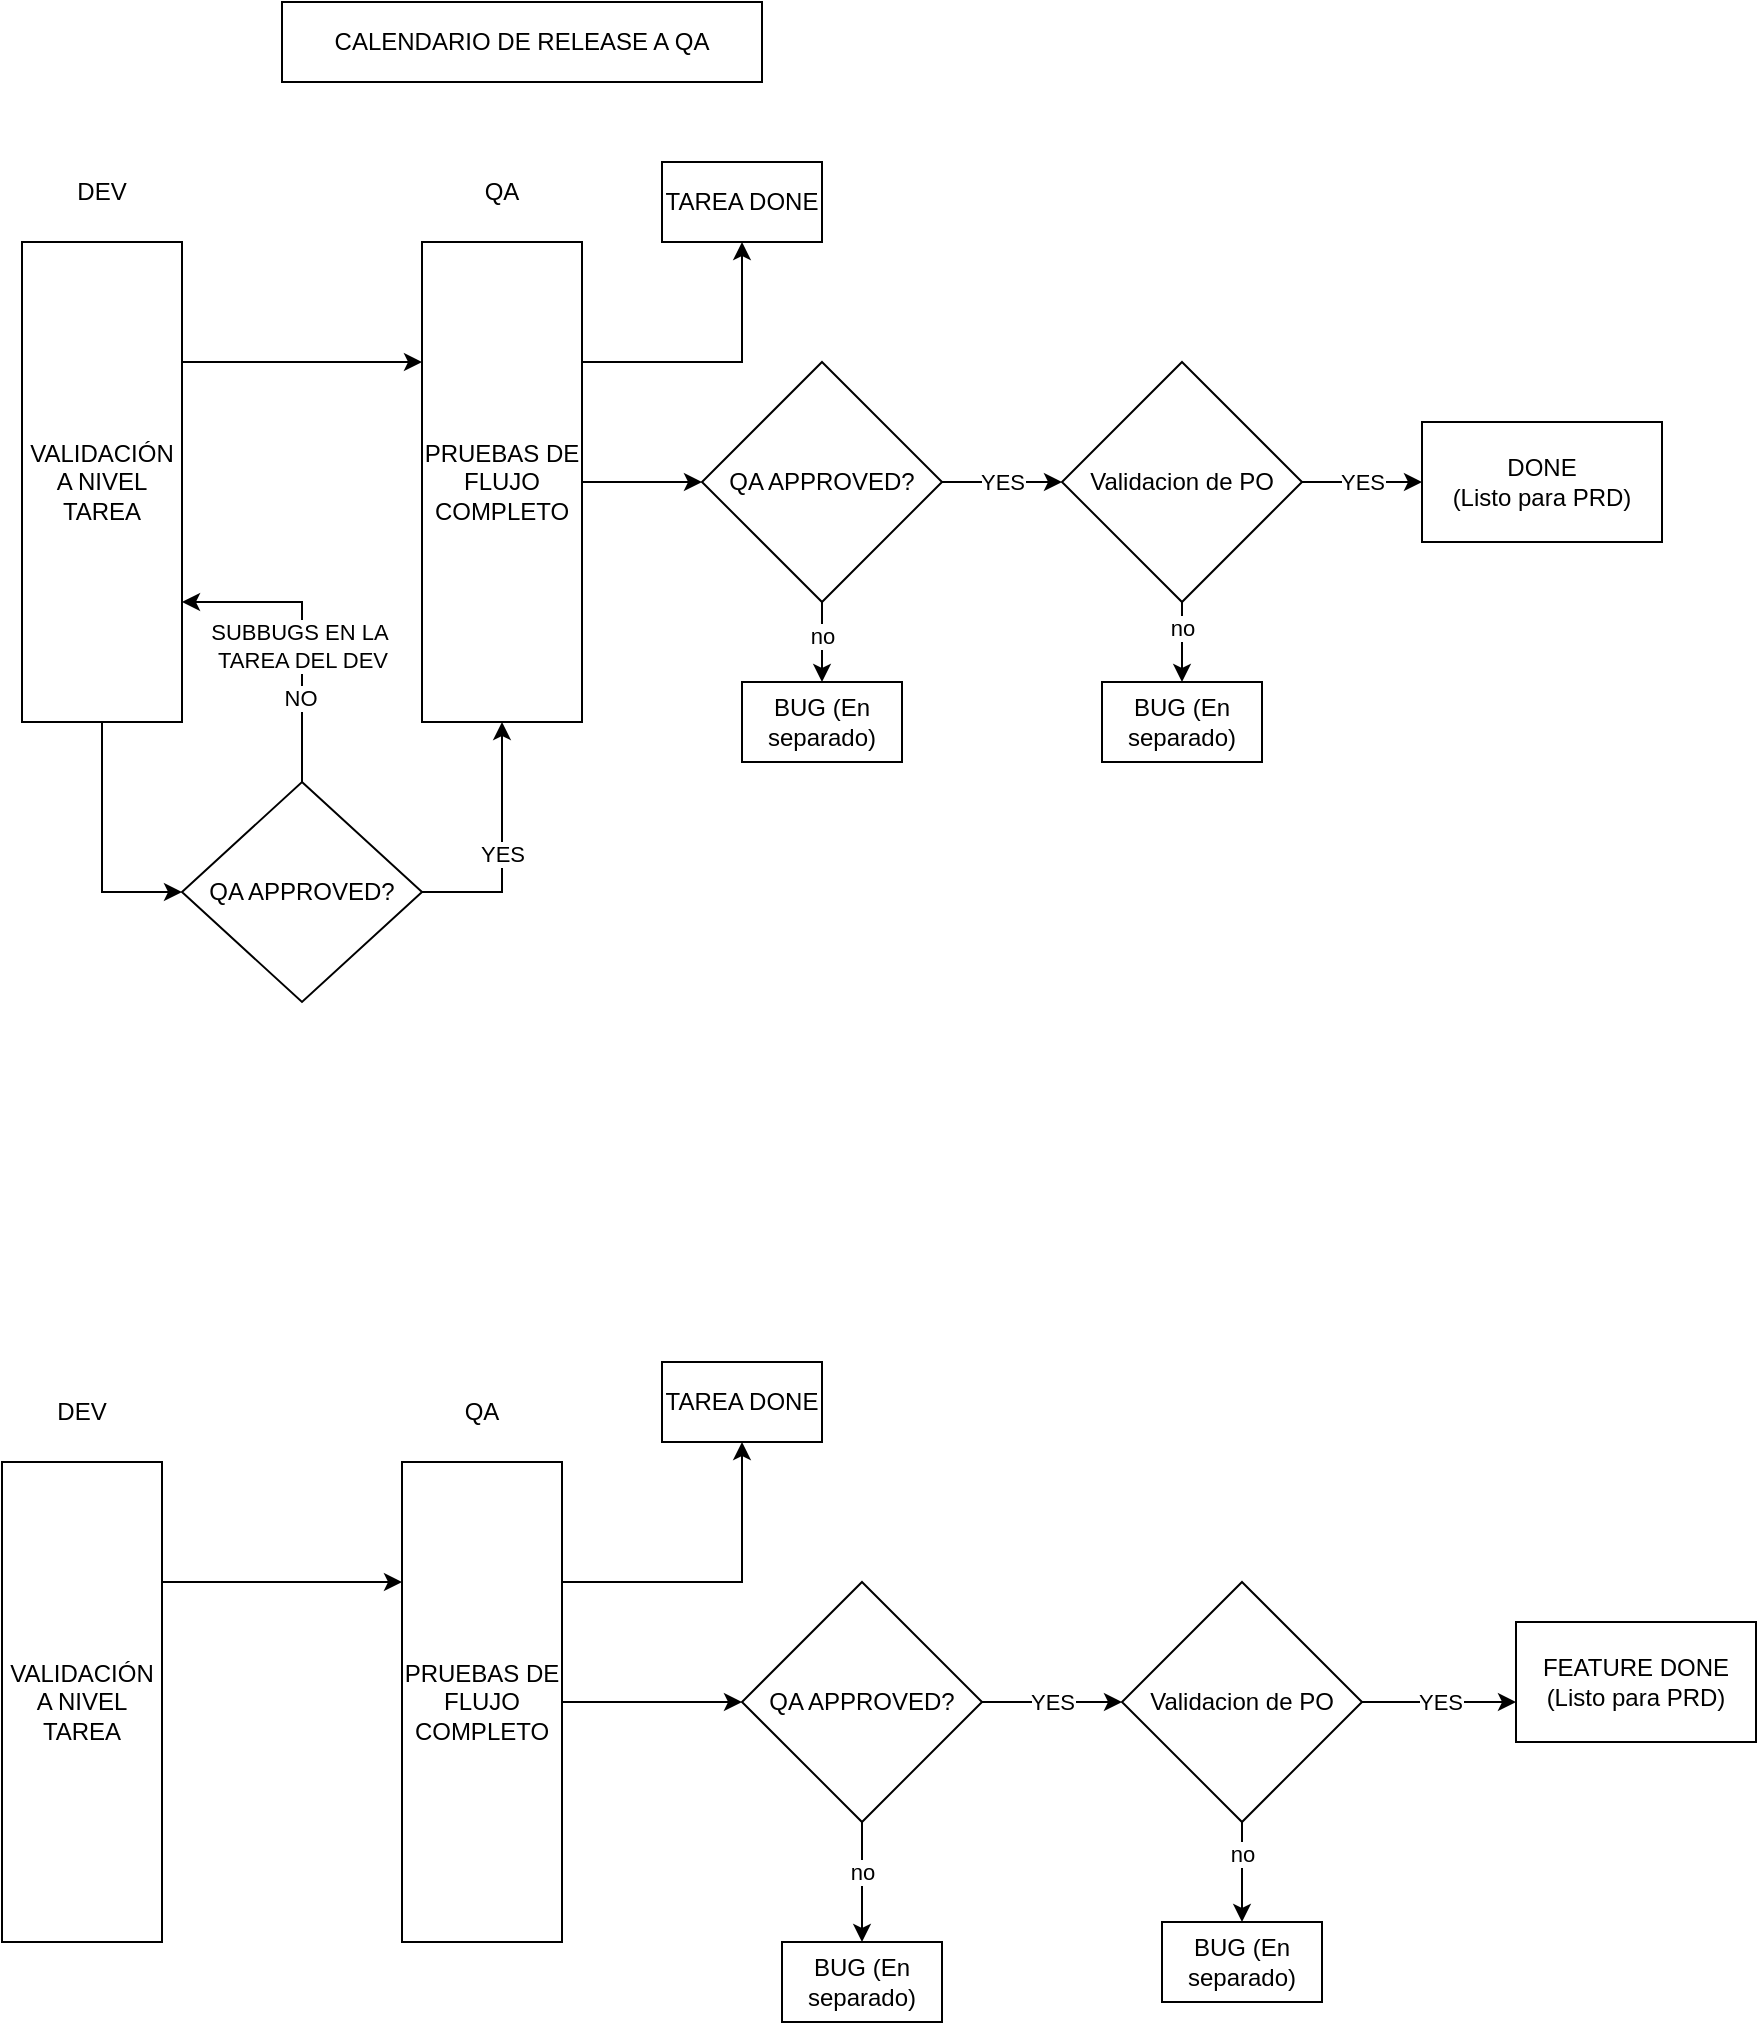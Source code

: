 <mxfile version="28.2.8">
  <diagram name="Página-1" id="94Hs0jSqABns5Plr52A2">
    <mxGraphModel dx="1084" dy="1868" grid="1" gridSize="10" guides="1" tooltips="1" connect="1" arrows="1" fold="1" page="1" pageScale="1" pageWidth="827" pageHeight="1169" math="0" shadow="0">
      <root>
        <mxCell id="0" />
        <mxCell id="1" parent="0" />
        <mxCell id="X7nGWNbRD7jr5Z3X3WkC-9" style="edgeStyle=orthogonalEdgeStyle;rounded=0;orthogonalLoop=1;jettySize=auto;html=1;exitX=1;exitY=0.25;exitDx=0;exitDy=0;entryX=0;entryY=0.25;entryDx=0;entryDy=0;" parent="1" source="X7nGWNbRD7jr5Z3X3WkC-2" target="X7nGWNbRD7jr5Z3X3WkC-3" edge="1">
          <mxGeometry relative="1" as="geometry" />
        </mxCell>
        <mxCell id="X7nGWNbRD7jr5Z3X3WkC-17" style="edgeStyle=orthogonalEdgeStyle;rounded=0;orthogonalLoop=1;jettySize=auto;html=1;entryX=0;entryY=0.5;entryDx=0;entryDy=0;" parent="1" source="X7nGWNbRD7jr5Z3X3WkC-2" target="X7nGWNbRD7jr5Z3X3WkC-16" edge="1">
          <mxGeometry relative="1" as="geometry" />
        </mxCell>
        <mxCell id="X7nGWNbRD7jr5Z3X3WkC-2" value="VALIDACIÓN A NIVEL TAREA" style="rounded=0;whiteSpace=wrap;html=1;" parent="1" vertex="1">
          <mxGeometry x="80" y="80" width="80" height="240" as="geometry" />
        </mxCell>
        <mxCell id="X7nGWNbRD7jr5Z3X3WkC-26" style="edgeStyle=orthogonalEdgeStyle;rounded=0;orthogonalLoop=1;jettySize=auto;html=1;entryX=0;entryY=0.5;entryDx=0;entryDy=0;" parent="1" source="X7nGWNbRD7jr5Z3X3WkC-3" target="X7nGWNbRD7jr5Z3X3WkC-25" edge="1">
          <mxGeometry relative="1" as="geometry" />
        </mxCell>
        <mxCell id="X7nGWNbRD7jr5Z3X3WkC-70" style="edgeStyle=orthogonalEdgeStyle;rounded=0;orthogonalLoop=1;jettySize=auto;html=1;exitX=1;exitY=0.25;exitDx=0;exitDy=0;entryX=0.5;entryY=1;entryDx=0;entryDy=0;" parent="1" source="X7nGWNbRD7jr5Z3X3WkC-3" target="X7nGWNbRD7jr5Z3X3WkC-69" edge="1">
          <mxGeometry relative="1" as="geometry" />
        </mxCell>
        <mxCell id="X7nGWNbRD7jr5Z3X3WkC-3" value="PRUEBAS DE FLUJO COMPLETO" style="rounded=0;whiteSpace=wrap;html=1;" parent="1" vertex="1">
          <mxGeometry x="280" y="80" width="80" height="240" as="geometry" />
        </mxCell>
        <mxCell id="X7nGWNbRD7jr5Z3X3WkC-6" value="DEV" style="text;html=1;whiteSpace=wrap;strokeColor=none;fillColor=none;align=center;verticalAlign=middle;rounded=0;" parent="1" vertex="1">
          <mxGeometry x="90" y="40" width="60" height="30" as="geometry" />
        </mxCell>
        <mxCell id="X7nGWNbRD7jr5Z3X3WkC-7" value="QA" style="text;html=1;whiteSpace=wrap;strokeColor=none;fillColor=none;align=center;verticalAlign=middle;rounded=0;" parent="1" vertex="1">
          <mxGeometry x="290" y="40" width="60" height="30" as="geometry" />
        </mxCell>
        <mxCell id="X7nGWNbRD7jr5Z3X3WkC-18" style="edgeStyle=orthogonalEdgeStyle;rounded=0;orthogonalLoop=1;jettySize=auto;html=1;entryX=0.5;entryY=1;entryDx=0;entryDy=0;exitX=1;exitY=0.5;exitDx=0;exitDy=0;" parent="1" source="X7nGWNbRD7jr5Z3X3WkC-16" target="X7nGWNbRD7jr5Z3X3WkC-3" edge="1">
          <mxGeometry relative="1" as="geometry" />
        </mxCell>
        <mxCell id="X7nGWNbRD7jr5Z3X3WkC-20" value="YES" style="edgeLabel;html=1;align=center;verticalAlign=middle;resizable=0;points=[];" parent="X7nGWNbRD7jr5Z3X3WkC-18" vertex="1" connectable="0">
          <mxGeometry x="-0.056" relative="1" as="geometry">
            <mxPoint as="offset" />
          </mxGeometry>
        </mxCell>
        <mxCell id="X7nGWNbRD7jr5Z3X3WkC-19" style="edgeStyle=orthogonalEdgeStyle;rounded=0;orthogonalLoop=1;jettySize=auto;html=1;entryX=1;entryY=0.75;entryDx=0;entryDy=0;" parent="1" source="X7nGWNbRD7jr5Z3X3WkC-16" target="X7nGWNbRD7jr5Z3X3WkC-2" edge="1">
          <mxGeometry relative="1" as="geometry" />
        </mxCell>
        <mxCell id="X7nGWNbRD7jr5Z3X3WkC-21" value="NO" style="edgeLabel;html=1;align=center;verticalAlign=middle;resizable=0;points=[];" parent="X7nGWNbRD7jr5Z3X3WkC-19" vertex="1" connectable="0">
          <mxGeometry x="-0.44" y="1" relative="1" as="geometry">
            <mxPoint as="offset" />
          </mxGeometry>
        </mxCell>
        <mxCell id="X7nGWNbRD7jr5Z3X3WkC-24" value="SUBBUGS EN LA&amp;nbsp;&lt;div&gt;TAREA DEL DEV&lt;/div&gt;" style="edgeLabel;html=1;align=center;verticalAlign=middle;resizable=0;points=[];" parent="X7nGWNbRD7jr5Z3X3WkC-19" vertex="1" connectable="0">
          <mxGeometry x="-0.073" relative="1" as="geometry">
            <mxPoint y="1" as="offset" />
          </mxGeometry>
        </mxCell>
        <mxCell id="X7nGWNbRD7jr5Z3X3WkC-16" value="QA APPROVED?" style="rhombus;whiteSpace=wrap;html=1;" parent="1" vertex="1">
          <mxGeometry x="160" y="350" width="120" height="110" as="geometry" />
        </mxCell>
        <mxCell id="X7nGWNbRD7jr5Z3X3WkC-29" style="edgeStyle=orthogonalEdgeStyle;rounded=0;orthogonalLoop=1;jettySize=auto;html=1;entryX=0.5;entryY=0;entryDx=0;entryDy=0;" parent="1" source="X7nGWNbRD7jr5Z3X3WkC-25" target="X7nGWNbRD7jr5Z3X3WkC-30" edge="1">
          <mxGeometry relative="1" as="geometry">
            <mxPoint x="480" y="290" as="targetPoint" />
          </mxGeometry>
        </mxCell>
        <mxCell id="X7nGWNbRD7jr5Z3X3WkC-37" value="no" style="edgeLabel;html=1;align=center;verticalAlign=middle;resizable=0;points=[];" parent="X7nGWNbRD7jr5Z3X3WkC-29" vertex="1" connectable="0">
          <mxGeometry x="-0.175" relative="1" as="geometry">
            <mxPoint as="offset" />
          </mxGeometry>
        </mxCell>
        <mxCell id="X7nGWNbRD7jr5Z3X3WkC-32" value="YES" style="edgeStyle=orthogonalEdgeStyle;rounded=0;orthogonalLoop=1;jettySize=auto;html=1;" parent="1" source="X7nGWNbRD7jr5Z3X3WkC-25" target="X7nGWNbRD7jr5Z3X3WkC-31" edge="1">
          <mxGeometry relative="1" as="geometry" />
        </mxCell>
        <mxCell id="X7nGWNbRD7jr5Z3X3WkC-25" value="QA APPROVED?" style="rhombus;whiteSpace=wrap;html=1;" parent="1" vertex="1">
          <mxGeometry x="420" y="140" width="120" height="120" as="geometry" />
        </mxCell>
        <mxCell id="X7nGWNbRD7jr5Z3X3WkC-30" value="BUG (En separado)" style="rounded=0;whiteSpace=wrap;html=1;" parent="1" vertex="1">
          <mxGeometry x="440" y="300" width="80" height="40" as="geometry" />
        </mxCell>
        <mxCell id="X7nGWNbRD7jr5Z3X3WkC-34" value="YES" style="edgeStyle=orthogonalEdgeStyle;rounded=0;orthogonalLoop=1;jettySize=auto;html=1;" parent="1" source="X7nGWNbRD7jr5Z3X3WkC-31" target="X7nGWNbRD7jr5Z3X3WkC-33" edge="1">
          <mxGeometry relative="1" as="geometry">
            <Array as="points">
              <mxPoint x="740" y="200" />
              <mxPoint x="740" y="200" />
            </Array>
          </mxGeometry>
        </mxCell>
        <mxCell id="X7nGWNbRD7jr5Z3X3WkC-35" style="edgeStyle=orthogonalEdgeStyle;rounded=0;orthogonalLoop=1;jettySize=auto;html=1;entryX=0.5;entryY=0;entryDx=0;entryDy=0;" parent="1" source="X7nGWNbRD7jr5Z3X3WkC-31" target="X7nGWNbRD7jr5Z3X3WkC-36" edge="1">
          <mxGeometry relative="1" as="geometry">
            <mxPoint x="650" y="300" as="targetPoint" />
          </mxGeometry>
        </mxCell>
        <mxCell id="X7nGWNbRD7jr5Z3X3WkC-38" value="no" style="edgeLabel;html=1;align=center;verticalAlign=middle;resizable=0;points=[];" parent="X7nGWNbRD7jr5Z3X3WkC-35" vertex="1" connectable="0">
          <mxGeometry x="-0.375" relative="1" as="geometry">
            <mxPoint as="offset" />
          </mxGeometry>
        </mxCell>
        <mxCell id="X7nGWNbRD7jr5Z3X3WkC-31" value="Validacion de PO" style="rhombus;whiteSpace=wrap;html=1;" parent="1" vertex="1">
          <mxGeometry x="600" y="140" width="120" height="120" as="geometry" />
        </mxCell>
        <mxCell id="X7nGWNbRD7jr5Z3X3WkC-33" value="DONE &lt;br&gt;(Listo para PRD)" style="whiteSpace=wrap;html=1;" parent="1" vertex="1">
          <mxGeometry x="780" y="170" width="120" height="60" as="geometry" />
        </mxCell>
        <mxCell id="X7nGWNbRD7jr5Z3X3WkC-36" value="BUG (En separado)" style="rounded=0;whiteSpace=wrap;html=1;" parent="1" vertex="1">
          <mxGeometry x="620" y="300" width="80" height="40" as="geometry" />
        </mxCell>
        <mxCell id="X7nGWNbRD7jr5Z3X3WkC-40" style="edgeStyle=orthogonalEdgeStyle;rounded=0;orthogonalLoop=1;jettySize=auto;html=1;exitX=1;exitY=0.25;exitDx=0;exitDy=0;entryX=0;entryY=0.25;entryDx=0;entryDy=0;" parent="1" source="X7nGWNbRD7jr5Z3X3WkC-42" target="X7nGWNbRD7jr5Z3X3WkC-44" edge="1">
          <mxGeometry relative="1" as="geometry" />
        </mxCell>
        <mxCell id="X7nGWNbRD7jr5Z3X3WkC-42" value="VALIDACIÓN A NIVEL TAREA" style="rounded=0;whiteSpace=wrap;html=1;" parent="1" vertex="1">
          <mxGeometry x="70" y="690" width="80" height="240" as="geometry" />
        </mxCell>
        <mxCell id="X7nGWNbRD7jr5Z3X3WkC-43" style="edgeStyle=orthogonalEdgeStyle;rounded=0;orthogonalLoop=1;jettySize=auto;html=1;entryX=0;entryY=0.5;entryDx=0;entryDy=0;" parent="1" source="X7nGWNbRD7jr5Z3X3WkC-44" target="X7nGWNbRD7jr5Z3X3WkC-58" edge="1">
          <mxGeometry relative="1" as="geometry" />
        </mxCell>
        <mxCell id="X7nGWNbRD7jr5Z3X3WkC-68" style="edgeStyle=orthogonalEdgeStyle;rounded=0;orthogonalLoop=1;jettySize=auto;html=1;exitX=1;exitY=0.25;exitDx=0;exitDy=0;entryX=0.5;entryY=1;entryDx=0;entryDy=0;" parent="1" source="X7nGWNbRD7jr5Z3X3WkC-44" target="X7nGWNbRD7jr5Z3X3WkC-67" edge="1">
          <mxGeometry relative="1" as="geometry" />
        </mxCell>
        <mxCell id="X7nGWNbRD7jr5Z3X3WkC-44" value="PRUEBAS DE FLUJO COMPLETO" style="rounded=0;whiteSpace=wrap;html=1;" parent="1" vertex="1">
          <mxGeometry x="270" y="690" width="80" height="240" as="geometry" />
        </mxCell>
        <mxCell id="X7nGWNbRD7jr5Z3X3WkC-45" value="DEV" style="text;html=1;whiteSpace=wrap;strokeColor=none;fillColor=none;align=center;verticalAlign=middle;rounded=0;" parent="1" vertex="1">
          <mxGeometry x="80" y="650" width="60" height="30" as="geometry" />
        </mxCell>
        <mxCell id="X7nGWNbRD7jr5Z3X3WkC-46" value="QA" style="text;html=1;whiteSpace=wrap;strokeColor=none;fillColor=none;align=center;verticalAlign=middle;rounded=0;" parent="1" vertex="1">
          <mxGeometry x="280" y="650" width="60" height="30" as="geometry" />
        </mxCell>
        <mxCell id="X7nGWNbRD7jr5Z3X3WkC-55" style="edgeStyle=orthogonalEdgeStyle;rounded=0;orthogonalLoop=1;jettySize=auto;html=1;entryX=0.5;entryY=0;entryDx=0;entryDy=0;" parent="1" source="X7nGWNbRD7jr5Z3X3WkC-58" target="X7nGWNbRD7jr5Z3X3WkC-59" edge="1">
          <mxGeometry relative="1" as="geometry">
            <mxPoint x="470" y="900" as="targetPoint" />
          </mxGeometry>
        </mxCell>
        <mxCell id="X7nGWNbRD7jr5Z3X3WkC-56" value="no" style="edgeLabel;html=1;align=center;verticalAlign=middle;resizable=0;points=[];" parent="X7nGWNbRD7jr5Z3X3WkC-55" vertex="1" connectable="0">
          <mxGeometry x="-0.175" relative="1" as="geometry">
            <mxPoint as="offset" />
          </mxGeometry>
        </mxCell>
        <mxCell id="X7nGWNbRD7jr5Z3X3WkC-57" value="YES" style="edgeStyle=orthogonalEdgeStyle;rounded=0;orthogonalLoop=1;jettySize=auto;html=1;" parent="1" source="X7nGWNbRD7jr5Z3X3WkC-58" target="X7nGWNbRD7jr5Z3X3WkC-63" edge="1">
          <mxGeometry relative="1" as="geometry" />
        </mxCell>
        <mxCell id="X7nGWNbRD7jr5Z3X3WkC-58" value="QA APPROVED?" style="rhombus;whiteSpace=wrap;html=1;" parent="1" vertex="1">
          <mxGeometry x="440" y="750" width="120" height="120" as="geometry" />
        </mxCell>
        <mxCell id="X7nGWNbRD7jr5Z3X3WkC-59" value="BUG (En separado)" style="rounded=0;whiteSpace=wrap;html=1;" parent="1" vertex="1">
          <mxGeometry x="460" y="930" width="80" height="40" as="geometry" />
        </mxCell>
        <mxCell id="X7nGWNbRD7jr5Z3X3WkC-60" value="YES" style="edgeStyle=orthogonalEdgeStyle;rounded=0;orthogonalLoop=1;jettySize=auto;html=1;" parent="1" source="X7nGWNbRD7jr5Z3X3WkC-63" target="X7nGWNbRD7jr5Z3X3WkC-64" edge="1">
          <mxGeometry relative="1" as="geometry">
            <Array as="points">
              <mxPoint x="730" y="810" />
              <mxPoint x="730" y="810" />
            </Array>
          </mxGeometry>
        </mxCell>
        <mxCell id="X7nGWNbRD7jr5Z3X3WkC-61" style="edgeStyle=orthogonalEdgeStyle;rounded=0;orthogonalLoop=1;jettySize=auto;html=1;entryX=0.5;entryY=0;entryDx=0;entryDy=0;" parent="1" source="X7nGWNbRD7jr5Z3X3WkC-63" target="X7nGWNbRD7jr5Z3X3WkC-65" edge="1">
          <mxGeometry relative="1" as="geometry">
            <mxPoint x="640" y="910" as="targetPoint" />
          </mxGeometry>
        </mxCell>
        <mxCell id="X7nGWNbRD7jr5Z3X3WkC-62" value="no" style="edgeLabel;html=1;align=center;verticalAlign=middle;resizable=0;points=[];" parent="X7nGWNbRD7jr5Z3X3WkC-61" vertex="1" connectable="0">
          <mxGeometry x="-0.375" relative="1" as="geometry">
            <mxPoint as="offset" />
          </mxGeometry>
        </mxCell>
        <mxCell id="X7nGWNbRD7jr5Z3X3WkC-63" value="Validacion de PO" style="rhombus;whiteSpace=wrap;html=1;" parent="1" vertex="1">
          <mxGeometry x="630" y="750" width="120" height="120" as="geometry" />
        </mxCell>
        <mxCell id="X7nGWNbRD7jr5Z3X3WkC-64" value="FEATURE DONE&lt;br&gt;&lt;div&gt;(Listo para PRD)&lt;/div&gt;" style="whiteSpace=wrap;html=1;" parent="1" vertex="1">
          <mxGeometry x="827" y="770" width="120" height="60" as="geometry" />
        </mxCell>
        <mxCell id="X7nGWNbRD7jr5Z3X3WkC-65" value="BUG (En separado)" style="rounded=0;whiteSpace=wrap;html=1;" parent="1" vertex="1">
          <mxGeometry x="650" y="920" width="80" height="40" as="geometry" />
        </mxCell>
        <mxCell id="X7nGWNbRD7jr5Z3X3WkC-67" value="TAREA DONE" style="rounded=0;whiteSpace=wrap;html=1;" parent="1" vertex="1">
          <mxGeometry x="400" y="640" width="80" height="40" as="geometry" />
        </mxCell>
        <mxCell id="X7nGWNbRD7jr5Z3X3WkC-69" value="TAREA DONE" style="rounded=0;whiteSpace=wrap;html=1;" parent="1" vertex="1">
          <mxGeometry x="400" y="40" width="80" height="40" as="geometry" />
        </mxCell>
        <mxCell id="X7nGWNbRD7jr5Z3X3WkC-72" value="CALENDARIO DE RELEASE A QA" style="rounded=0;whiteSpace=wrap;html=1;" parent="1" vertex="1">
          <mxGeometry x="210" y="-40" width="240" height="40" as="geometry" />
        </mxCell>
      </root>
    </mxGraphModel>
  </diagram>
</mxfile>

